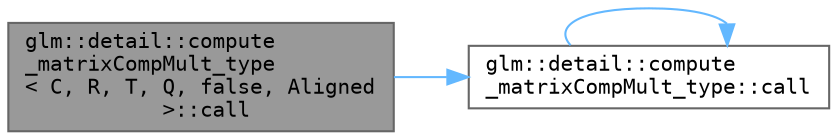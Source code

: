 digraph "glm::detail::compute_matrixCompMult_type&lt; C, R, T, Q, false, Aligned &gt;::call"
{
 // LATEX_PDF_SIZE
  bgcolor="transparent";
  edge [fontname=Terminal,fontsize=10,labelfontname=Helvetica,labelfontsize=10];
  node [fontname=Terminal,fontsize=10,shape=box,height=0.2,width=0.4];
  rankdir="LR";
  Node1 [label="glm::detail::compute\l_matrixCompMult_type\l\< C, R, T, Q, false, Aligned\l \>::call",height=0.2,width=0.4,color="gray40", fillcolor="grey60", style="filled", fontcolor="black",tooltip=" "];
  Node1 -> Node2 [color="steelblue1",style="solid"];
  Node2 [label="glm::detail::compute\l_matrixCompMult_type::call",height=0.2,width=0.4,color="grey40", fillcolor="white", style="filled",URL="$structglm_1_1detail_1_1compute__matrix_comp_mult__type.html#a069bc87df04d14d60c16ad06c909878c",tooltip=" "];
  Node2 -> Node2 [color="steelblue1",style="solid"];
}
